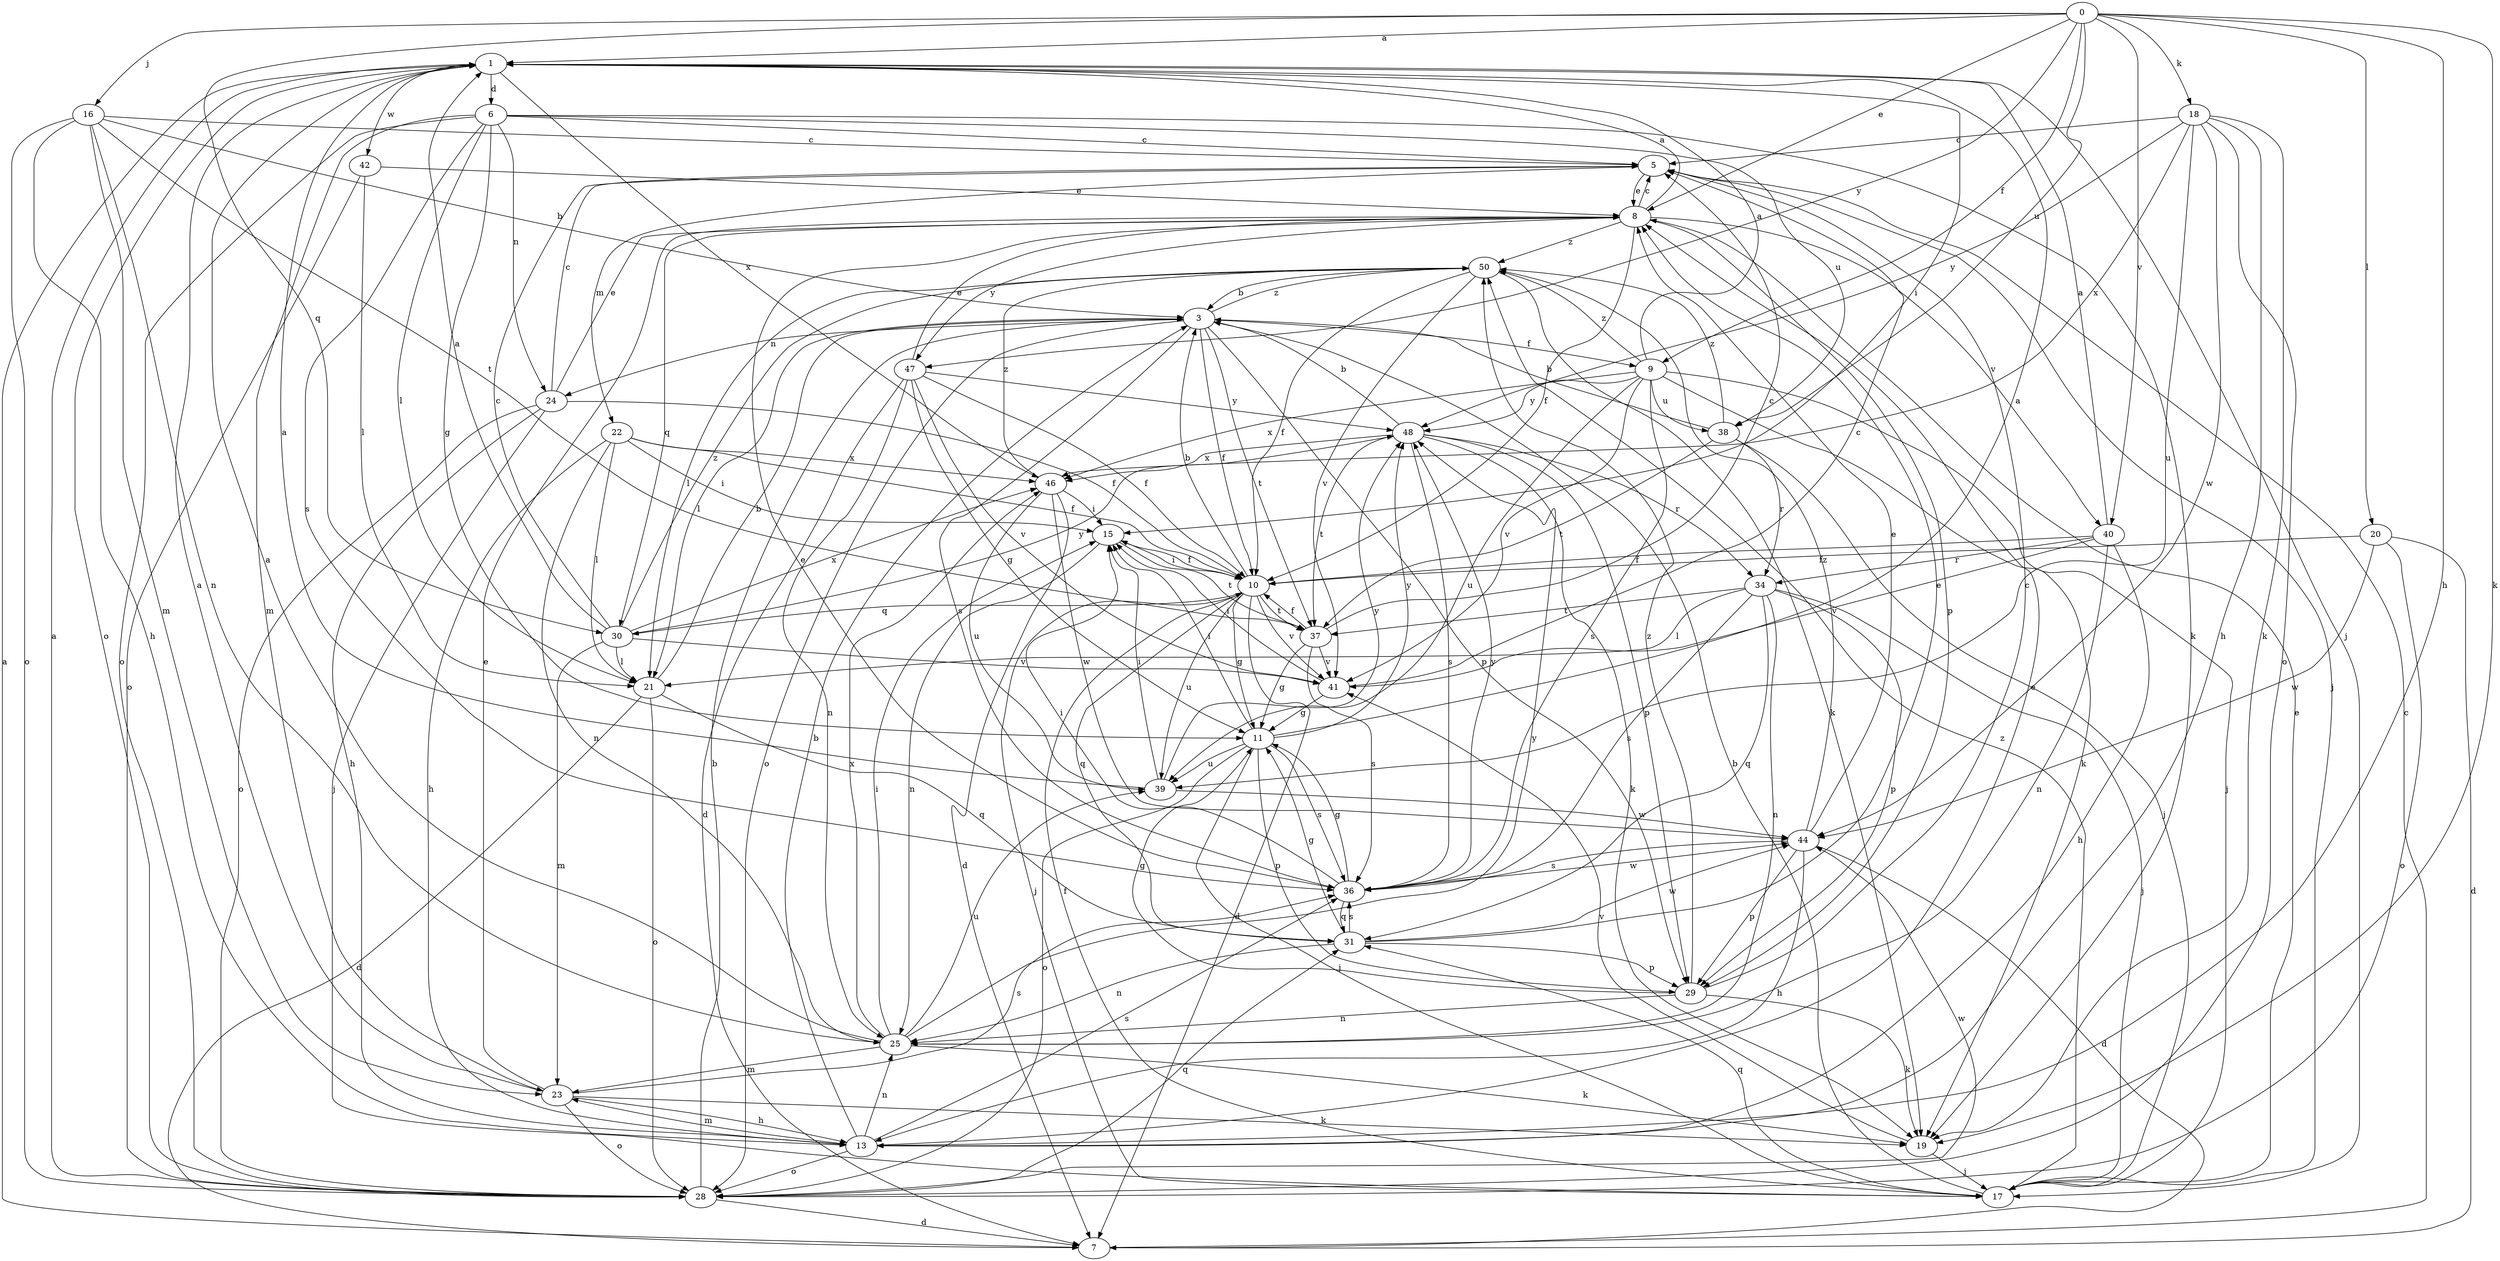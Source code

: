 strict digraph  {
0;
1;
3;
5;
6;
7;
8;
9;
10;
11;
13;
15;
16;
17;
18;
19;
20;
21;
22;
23;
24;
25;
28;
29;
30;
31;
34;
36;
37;
38;
39;
40;
41;
42;
44;
46;
47;
48;
50;
0 -> 1  [label=a];
0 -> 8  [label=e];
0 -> 9  [label=f];
0 -> 13  [label=h];
0 -> 16  [label=j];
0 -> 18  [label=k];
0 -> 19  [label=k];
0 -> 20  [label=l];
0 -> 30  [label=q];
0 -> 38  [label=u];
0 -> 40  [label=v];
0 -> 47  [label=y];
1 -> 6  [label=d];
1 -> 15  [label=i];
1 -> 17  [label=j];
1 -> 28  [label=o];
1 -> 42  [label=w];
1 -> 46  [label=x];
3 -> 9  [label=f];
3 -> 10  [label=f];
3 -> 21  [label=l];
3 -> 24  [label=n];
3 -> 28  [label=o];
3 -> 29  [label=p];
3 -> 36  [label=s];
3 -> 37  [label=t];
3 -> 50  [label=z];
5 -> 8  [label=e];
5 -> 17  [label=j];
5 -> 22  [label=m];
6 -> 5  [label=c];
6 -> 11  [label=g];
6 -> 19  [label=k];
6 -> 21  [label=l];
6 -> 23  [label=m];
6 -> 24  [label=n];
6 -> 28  [label=o];
6 -> 36  [label=s];
6 -> 38  [label=u];
7 -> 1  [label=a];
7 -> 5  [label=c];
8 -> 1  [label=a];
8 -> 5  [label=c];
8 -> 10  [label=f];
8 -> 29  [label=p];
8 -> 30  [label=q];
8 -> 40  [label=v];
8 -> 47  [label=y];
8 -> 50  [label=z];
9 -> 1  [label=a];
9 -> 17  [label=j];
9 -> 19  [label=k];
9 -> 36  [label=s];
9 -> 38  [label=u];
9 -> 39  [label=u];
9 -> 41  [label=v];
9 -> 46  [label=x];
9 -> 48  [label=y];
9 -> 50  [label=z];
10 -> 3  [label=b];
10 -> 7  [label=d];
10 -> 11  [label=g];
10 -> 15  [label=i];
10 -> 17  [label=j];
10 -> 30  [label=q];
10 -> 31  [label=q];
10 -> 37  [label=t];
10 -> 39  [label=u];
10 -> 41  [label=v];
11 -> 1  [label=a];
11 -> 15  [label=i];
11 -> 17  [label=j];
11 -> 28  [label=o];
11 -> 29  [label=p];
11 -> 36  [label=s];
11 -> 39  [label=u];
11 -> 48  [label=y];
13 -> 3  [label=b];
13 -> 8  [label=e];
13 -> 23  [label=m];
13 -> 25  [label=n];
13 -> 28  [label=o];
13 -> 36  [label=s];
15 -> 10  [label=f];
15 -> 25  [label=n];
15 -> 37  [label=t];
16 -> 3  [label=b];
16 -> 5  [label=c];
16 -> 13  [label=h];
16 -> 23  [label=m];
16 -> 25  [label=n];
16 -> 28  [label=o];
16 -> 37  [label=t];
17 -> 3  [label=b];
17 -> 8  [label=e];
17 -> 10  [label=f];
17 -> 31  [label=q];
17 -> 50  [label=z];
18 -> 5  [label=c];
18 -> 13  [label=h];
18 -> 19  [label=k];
18 -> 28  [label=o];
18 -> 39  [label=u];
18 -> 44  [label=w];
18 -> 46  [label=x];
18 -> 48  [label=y];
19 -> 17  [label=j];
19 -> 41  [label=v];
20 -> 7  [label=d];
20 -> 10  [label=f];
20 -> 28  [label=o];
20 -> 44  [label=w];
21 -> 3  [label=b];
21 -> 7  [label=d];
21 -> 28  [label=o];
21 -> 31  [label=q];
22 -> 10  [label=f];
22 -> 13  [label=h];
22 -> 15  [label=i];
22 -> 21  [label=l];
22 -> 25  [label=n];
22 -> 46  [label=x];
23 -> 1  [label=a];
23 -> 8  [label=e];
23 -> 13  [label=h];
23 -> 19  [label=k];
23 -> 28  [label=o];
23 -> 36  [label=s];
24 -> 5  [label=c];
24 -> 8  [label=e];
24 -> 10  [label=f];
24 -> 13  [label=h];
24 -> 17  [label=j];
24 -> 28  [label=o];
25 -> 1  [label=a];
25 -> 15  [label=i];
25 -> 19  [label=k];
25 -> 23  [label=m];
25 -> 39  [label=u];
25 -> 46  [label=x];
25 -> 48  [label=y];
28 -> 1  [label=a];
28 -> 3  [label=b];
28 -> 7  [label=d];
28 -> 31  [label=q];
28 -> 44  [label=w];
29 -> 5  [label=c];
29 -> 11  [label=g];
29 -> 19  [label=k];
29 -> 25  [label=n];
29 -> 50  [label=z];
30 -> 1  [label=a];
30 -> 5  [label=c];
30 -> 21  [label=l];
30 -> 23  [label=m];
30 -> 41  [label=v];
30 -> 46  [label=x];
30 -> 48  [label=y];
30 -> 50  [label=z];
31 -> 8  [label=e];
31 -> 11  [label=g];
31 -> 25  [label=n];
31 -> 29  [label=p];
31 -> 36  [label=s];
31 -> 44  [label=w];
34 -> 17  [label=j];
34 -> 21  [label=l];
34 -> 25  [label=n];
34 -> 29  [label=p];
34 -> 31  [label=q];
34 -> 36  [label=s];
34 -> 37  [label=t];
36 -> 8  [label=e];
36 -> 11  [label=g];
36 -> 15  [label=i];
36 -> 31  [label=q];
36 -> 44  [label=w];
36 -> 48  [label=y];
37 -> 5  [label=c];
37 -> 10  [label=f];
37 -> 11  [label=g];
37 -> 36  [label=s];
37 -> 41  [label=v];
38 -> 3  [label=b];
38 -> 17  [label=j];
38 -> 34  [label=r];
38 -> 37  [label=t];
38 -> 50  [label=z];
39 -> 1  [label=a];
39 -> 15  [label=i];
39 -> 44  [label=w];
39 -> 48  [label=y];
40 -> 1  [label=a];
40 -> 10  [label=f];
40 -> 13  [label=h];
40 -> 25  [label=n];
40 -> 34  [label=r];
40 -> 41  [label=v];
41 -> 5  [label=c];
41 -> 11  [label=g];
41 -> 15  [label=i];
42 -> 8  [label=e];
42 -> 21  [label=l];
42 -> 28  [label=o];
44 -> 7  [label=d];
44 -> 8  [label=e];
44 -> 13  [label=h];
44 -> 29  [label=p];
44 -> 36  [label=s];
44 -> 50  [label=z];
46 -> 7  [label=d];
46 -> 15  [label=i];
46 -> 39  [label=u];
46 -> 44  [label=w];
46 -> 50  [label=z];
47 -> 7  [label=d];
47 -> 8  [label=e];
47 -> 10  [label=f];
47 -> 11  [label=g];
47 -> 25  [label=n];
47 -> 41  [label=v];
47 -> 48  [label=y];
48 -> 3  [label=b];
48 -> 19  [label=k];
48 -> 29  [label=p];
48 -> 34  [label=r];
48 -> 36  [label=s];
48 -> 37  [label=t];
48 -> 46  [label=x];
50 -> 3  [label=b];
50 -> 10  [label=f];
50 -> 19  [label=k];
50 -> 21  [label=l];
50 -> 41  [label=v];
}
